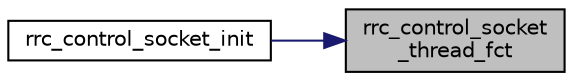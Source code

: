 digraph "rrc_control_socket_thread_fct"
{
 // LATEX_PDF_SIZE
  edge [fontname="Helvetica",fontsize="10",labelfontname="Helvetica",labelfontsize="10"];
  node [fontname="Helvetica",fontsize="10",shape=record];
  rankdir="RL";
  Node1 [label="rrc_control_socket\l_thread_fct",height=0.2,width=0.4,color="black", fillcolor="grey75", style="filled", fontcolor="black",tooltip="Process request from control socket."];
  Node1 -> Node2 [dir="back",color="midnightblue",fontsize="10",style="solid",fontname="Helvetica"];
  Node2 [label="rrc_control_socket_init",height=0.2,width=0.4,color="black", fillcolor="white", style="filled",URL="$group____rrc.html#ga7af004263ecb2003fbe5aa42f91f82d2",tooltip="Init control socket to listen to incoming packets from ProSe App."];
}
